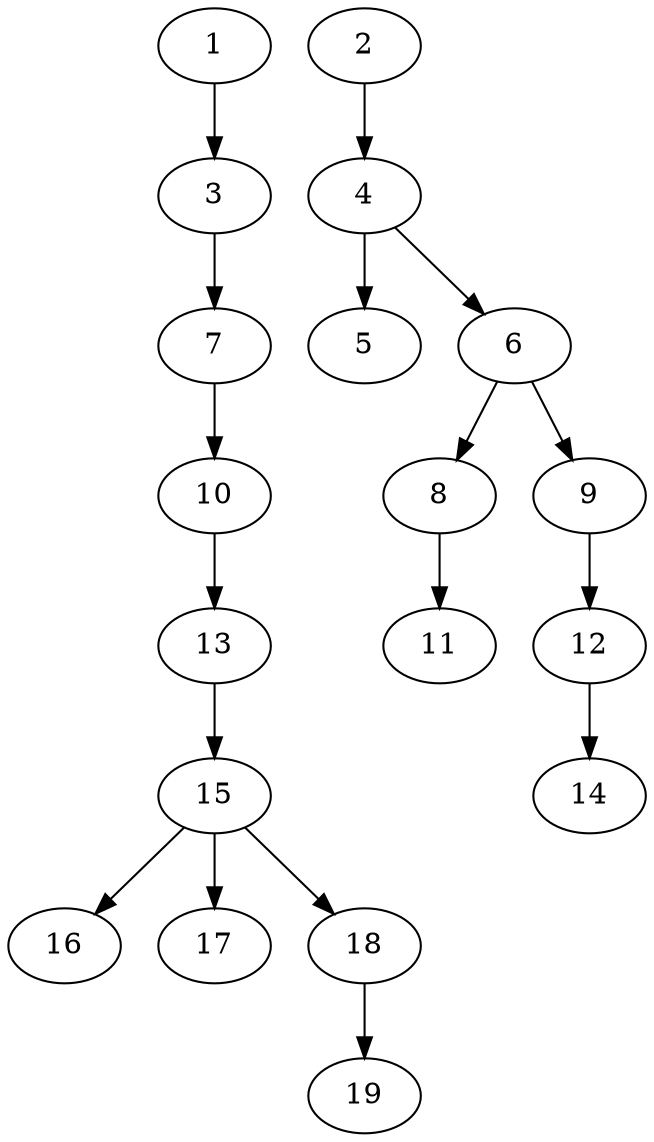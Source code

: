 // DAG (tier=1-easy, mode=compute, n=19, ccr=0.287, fat=0.415, density=0.217, regular=0.706, jump=0.029, mindata=262144, maxdata=2097152)
// DAG automatically generated by daggen at Sun Aug 24 16:33:32 2025
// /home/ermia/Project/Environments/daggen/bin/daggen --dot --ccr 0.287 --fat 0.415 --regular 0.706 --density 0.217 --jump 0.029 --mindata 262144 --maxdata 2097152 -n 19 
digraph G {
  1 [size="30692118926455736", alpha="0.10", expect_size="15346059463227868"]
  1 -> 3 [size ="17905659936768"]
  2 [size="525526267619624", alpha="0.04", expect_size="262763133809812"]
  2 -> 4 [size ="22397214261248"]
  3 [size="40753661860767112", alpha="0.04", expect_size="20376830930383556"]
  3 -> 7 [size ="29554148114432"]
  4 [size="7389019522289202", alpha="0.20", expect_size="3694509761144601"]
  4 -> 5 [size ="3172781260800"]
  4 -> 6 [size ="3172781260800"]
  5 [size="109157026741310", alpha="0.16", expect_size="54578513370655"]
  6 [size="2858838096026271744", alpha="0.17", expect_size="1429419048013135872"]
  6 -> 8 [size ="16114482413568"]
  6 -> 9 [size ="16114482413568"]
  7 [size="7329964352918781952", alpha="0.17", expect_size="3664982176459390976"]
  7 -> 10 [size ="30187320246272"]
  8 [size="1823820219375722", alpha="0.18", expect_size="911910109687861"]
  8 -> 11 [size ="4169347891200"]
  9 [size="3206175906594816000", alpha="0.09", expect_size="1603087953297408000"]
  9 -> 12 [size ="17394617548800"]
  10 [size="474356058763280", alpha="0.14", expect_size="237178029381640"]
  10 -> 13 [size ="23817145548800"]
  11 [size="3192835385986121728", alpha="0.17", expect_size="1596417692993060864"]
  12 [size="3113568654982119424", alpha="0.16", expect_size="1556784327491059712"]
  12 -> 14 [size ="17058033041408"]
  13 [size="71199986091284", alpha="0.15", expect_size="35599993045642"]
  13 -> 15 [size ="1868847644672"]
  14 [size="321793338960944", alpha="0.19", expect_size="160896669480472"]
  15 [size="2041207287268772", alpha="0.09", expect_size="1020603643634386"]
  15 -> 16 [size ="3544186880000"]
  15 -> 17 [size ="3544186880000"]
  15 -> 18 [size ="3544186880000"]
  16 [size="889615094542470", alpha="0.17", expect_size="444807547271235"]
  17 [size="1846164195804971008", alpha="0.06", expect_size="923082097902485504"]
  18 [size="23570780520448000", alpha="0.13", expect_size="11785390260224000"]
  18 -> 19 [size ="657666867200"]
  19 [size="924915134742390", alpha="0.05", expect_size="462457567371195"]
}